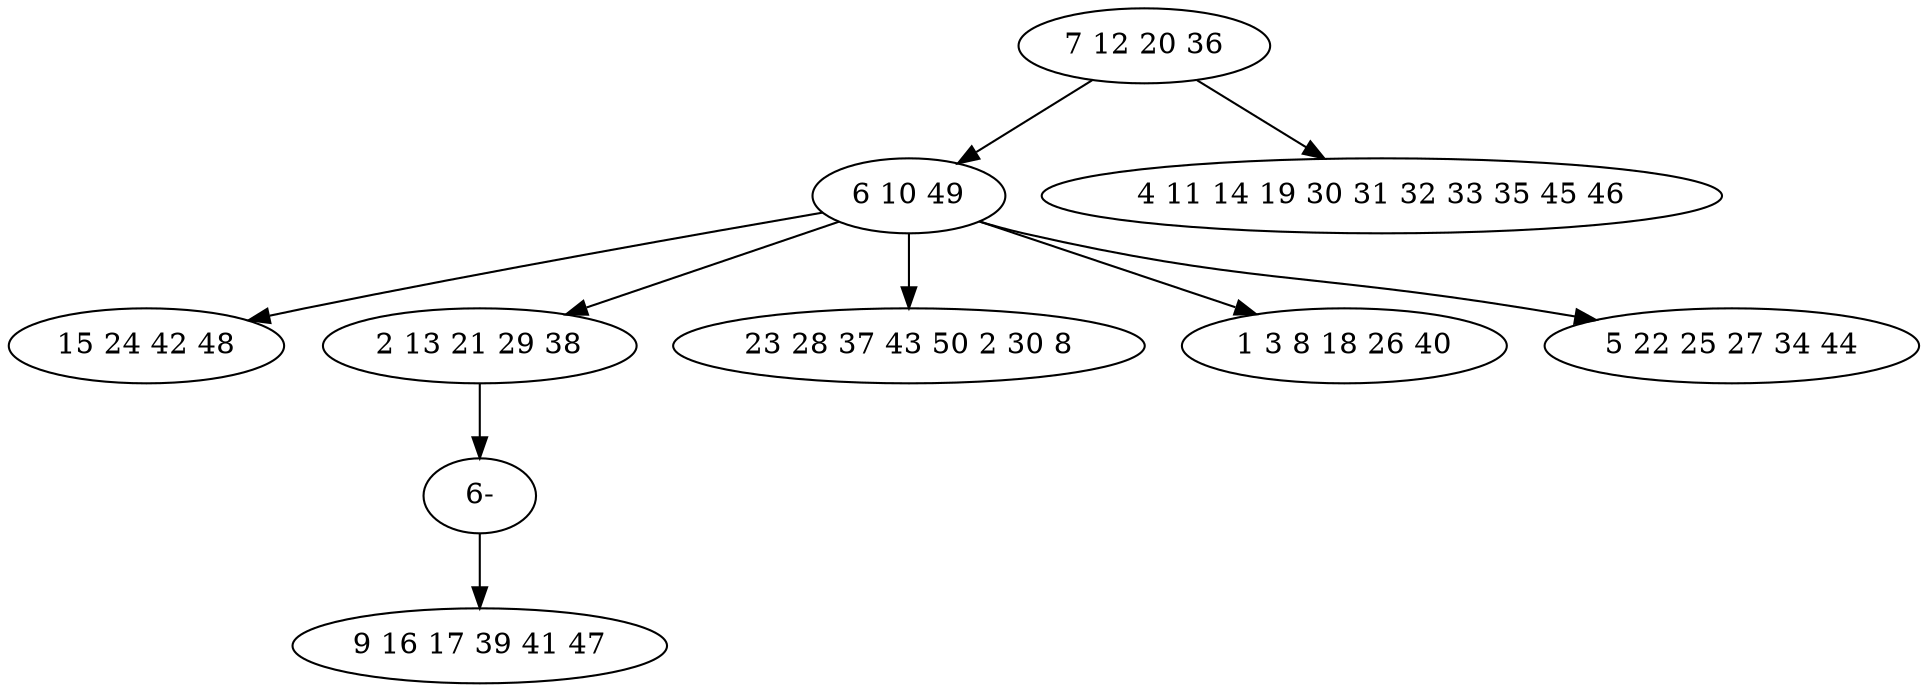 digraph true_tree {
	"0" -> "1"
	"1" -> "2"
	"0" -> "3"
	"1" -> "4"
	"1" -> "5"
	"1" -> "6"
	"1" -> "7"
	"4" -> "9"
	"9" -> "8"
	"0" [label="7 12 20 36"];
	"1" [label="6 10 49"];
	"2" [label="15 24 42 48"];
	"3" [label="4 11 14 19 30 31 32 33 35 45 46"];
	"4" [label="2 13 21 29 38"];
	"5" [label="23 28 37 43 50 2 30 8"];
	"6" [label="1 3 8 18 26 40"];
	"7" [label="5 22 25 27 34 44"];
	"8" [label="9 16 17 39 41 47"];
	"9" [label="6-"];
}
